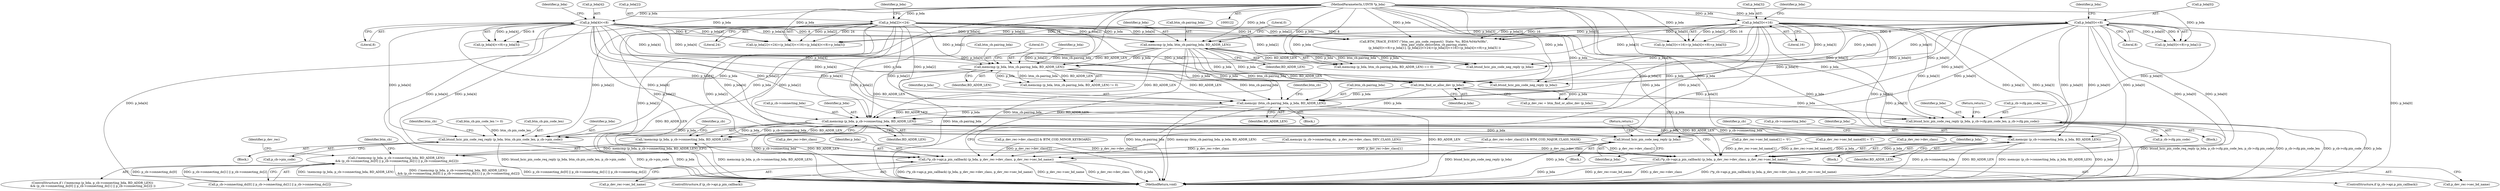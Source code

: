 digraph "0_Android_c677ee92595335233eb0e7b59809a1a94e7a678a_0@API" {
"1000235" [label="(Call,memcpy (btm_cb.pairing_bda, p_bda, BD_ADDR_LEN))"];
"1000177" [label="(Call,memcmp (p_bda, btm_cb.pairing_bda, BD_ADDR_LEN))"];
"1000159" [label="(Call,p_bda[4]<<8)"];
"1000123" [label="(MethodParameterIn,UINT8 *p_bda)"];
"1000147" [label="(Call,p_bda[2]<<24)"];
"1000153" [label="(Call,p_bda[3]<<16)"];
"1000138" [label="(Call,p_bda[0]<<8)"];
"1000202" [label="(Call,memcmp (p_bda, btm_cb.pairing_bda, BD_ADDR_LEN))"];
"1000221" [label="(Call,btm_find_or_alloc_dev (p_bda))"];
"1000268" [label="(Call,btsnd_hcic_pin_code_req_reply (p_bda, p_cb->cfg.pin_code_len, p_cb->cfg.pin_code))"];
"1000284" [label="(Call,memcmp (p_bda, p_cb->connecting_bda, BD_ADDR_LEN))"];
"1000283" [label="(Call,!memcmp (p_bda, p_cb->connecting_bda, BD_ADDR_LEN))"];
"1000282" [label="(Call,(!memcmp (p_bda, p_cb->connecting_bda, BD_ADDR_LEN))\n && (p_cb->connecting_dc[0] || p_cb->connecting_dc[1] || p_cb->connecting_dc[2]))"];
"1000324" [label="(Call,btsnd_hcic_pin_code_req_reply (p_bda, btm_cb.pin_code_len, p_cb->pin_code))"];
"1000387" [label="(Call,btsnd_hcic_pin_code_neg_reply (p_bda))"];
"1000393" [label="(Call,memcpy (p_cb->connecting_bda, p_bda, BD_ADDR_LEN))"];
"1000427" [label="(Call,(*p_cb->api.p_pin_callback) (p_bda, p_dev_rec->dev_class, p_dev_rec->sec_bd_name))"];
"1000481" [label="(Call,(*p_cb->api.p_pin_callback) (p_bda, p_dev_rec->dev_class, p_dev_rec->sec_bd_name))"];
"1000182" [label="(Identifier,BD_ADDR_LEN)"];
"1000326" [label="(Call,btm_cb.pin_code_len)"];
"1000486" [label="(Call,p_dev_rec->sec_bd_name)"];
"1000243" [label="(Identifier,btm_cb)"];
"1000151" [label="(Literal,24)"];
"1000137" [label="(Call,(p_bda[0]<<8)+p_bda[1])"];
"1000270" [label="(Call,p_cb->cfg.pin_code_len)"];
"1000219" [label="(Call,p_dev_rec = btm_find_or_alloc_dev (p_bda))"];
"1000290" [label="(Call,p_cb->connecting_dc[0] || p_cb->connecting_dc[1] || p_cb->connecting_dc[2])"];
"1000390" [label="(Block,)"];
"1000146" [label="(Call,(p_bda[2]<<24)+(p_bda[3]<<16)+(p_bda[4]<<8)+p_bda[5])"];
"1000178" [label="(Identifier,p_bda)"];
"1000240" [label="(Identifier,BD_ADDR_LEN)"];
"1000461" [label="(Call,p_dev_rec->sec_bd_name[1] = '0')"];
"1000275" [label="(Call,p_cb->cfg.pin_code)"];
"1000454" [label="(Call,p_dev_rec->sec_bd_name[0] = 'f')"];
"1000154" [label="(Call,p_bda[3])"];
"1000179" [label="(Call,btm_cb.pairing_bda)"];
"1000176" [label="(Call,memcmp (p_bda, btm_cb.pairing_bda, BD_ADDR_LEN) == 0)"];
"1000234" [label="(Block,)"];
"1000236" [label="(Call,btm_cb.pairing_bda)"];
"1000123" [label="(MethodParameterIn,UINT8 *p_bda)"];
"1000144" [label="(Identifier,p_bda)"];
"1000325" [label="(Identifier,p_bda)"];
"1000321" [label="(Block,)"];
"1000401" [label="(Identifier,p_cb)"];
"1000334" [label="(Identifier,btm_cb)"];
"1000177" [label="(Call,memcmp (p_bda, btm_cb.pairing_bda, BD_ADDR_LEN))"];
"1000398" [label="(Identifier,BD_ADDR_LEN)"];
"1000483" [label="(Call,p_dev_rec->dev_class)"];
"1000432" [label="(Call,p_dev_rec->sec_bd_name)"];
"1000161" [label="(Identifier,p_bda)"];
"1000142" [label="(Literal,8)"];
"1000309" [label="(Identifier,p_dev_rec)"];
"1000216" [label="(Call,btsnd_hcic_pin_code_neg_reply (p_bda))"];
"1000160" [label="(Call,p_bda[4])"];
"1000375" [label="(Block,)"];
"1000489" [label="(Return,return;)"];
"1000428" [label="(Identifier,p_bda)"];
"1000263" [label="(Block,)"];
"1000318" [label="(Identifier,btm_cb)"];
"1000285" [label="(Identifier,p_bda)"];
"1000387" [label="(Call,btsnd_hcic_pin_code_neg_reply (p_bda))"];
"1000482" [label="(Identifier,p_bda)"];
"1000490" [label="(MethodReturn,void)"];
"1000427" [label="(Call,(*p_cb->api.p_pin_callback) (p_bda, p_dev_rec->dev_class, p_dev_rec->sec_bd_name))"];
"1000475" [label="(ControlStructure,if (p_cb->api.p_pin_callback))"];
"1000281" [label="(ControlStructure,if ( (!memcmp (p_bda, p_cb->connecting_bda, BD_ADDR_LEN))\n && (p_cb->connecting_dc[0] || p_cb->connecting_dc[1] || p_cb->connecting_dc[2]) ))"];
"1000360" [label="(Call,p_dev_rec->dev_class[1] & BTM_COD_MAJOR_CLASS_MASK)"];
"1000222" [label="(Identifier,p_bda)"];
"1000155" [label="(Identifier,p_bda)"];
"1000157" [label="(Literal,16)"];
"1000204" [label="(Call,btm_cb.pairing_bda)"];
"1000190" [label="(Call,btsnd_hcic_pin_code_neg_reply (p_bda))"];
"1000148" [label="(Call,p_bda[2])"];
"1000147" [label="(Call,p_bda[2]<<24)"];
"1000289" [label="(Identifier,BD_ADDR_LEN)"];
"1000393" [label="(Call,memcpy (p_cb->connecting_bda, p_bda, BD_ADDR_LEN))"];
"1000183" [label="(Literal,0)"];
"1000153" [label="(Call,p_bda[3]<<16)"];
"1000131" [label="(Call,BTM_TRACE_EVENT (\"btm_sec_pin_code_request()  State: %s, BDA:%04x%08x\",\n                       btm_pair_state_descr(btm_cb.pairing_state),\n                       (p_bda[0]<<8)+p_bda[1], (p_bda[2]<<24)+(p_bda[3]<<16)+(p_bda[4]<<8)+p_bda[5] ))"];
"1000421" [label="(ControlStructure,if (p_cb->api.p_pin_callback))"];
"1000282" [label="(Call,(!memcmp (p_bda, p_cb->connecting_bda, BD_ADDR_LEN))\n && (p_cb->connecting_dc[0] || p_cb->connecting_dc[1] || p_cb->connecting_dc[2]))"];
"1000269" [label="(Identifier,p_bda)"];
"1000329" [label="(Call,p_cb->pin_code)"];
"1000268" [label="(Call,btsnd_hcic_pin_code_req_reply (p_bda, p_cb->cfg.pin_code_len, p_cb->cfg.pin_code))"];
"1000283" [label="(Call,!memcmp (p_bda, p_cb->connecting_bda, BD_ADDR_LEN))"];
"1000368" [label="(Call,p_dev_rec->dev_class[2] & BTM_COD_MINOR_KEYBOARD)"];
"1000280" [label="(Return,return;)"];
"1000152" [label="(Call,(p_bda[3]<<16)+(p_bda[4]<<8)+p_bda[5])"];
"1000394" [label="(Call,p_cb->connecting_bda)"];
"1000158" [label="(Call,(p_bda[4]<<8)+p_bda[5])"];
"1000208" [label="(Literal,0)"];
"1000324" [label="(Call,btsnd_hcic_pin_code_req_reply (p_bda, btm_cb.pin_code_len, p_cb->pin_code))"];
"1000481" [label="(Call,(*p_cb->api.p_pin_callback) (p_bda, p_dev_rec->dev_class, p_dev_rec->sec_bd_name))"];
"1000139" [label="(Call,p_bda[0])"];
"1000388" [label="(Identifier,p_bda)"];
"1000316" [label="(Call,btm_cb.pin_code_len != 0)"];
"1000221" [label="(Call,btm_find_or_alloc_dev (p_bda))"];
"1000284" [label="(Call,memcmp (p_bda, p_cb->connecting_bda, BD_ADDR_LEN))"];
"1000165" [label="(Identifier,p_bda)"];
"1000286" [label="(Call,p_cb->connecting_bda)"];
"1000138" [label="(Call,p_bda[0]<<8)"];
"1000203" [label="(Identifier,p_bda)"];
"1000207" [label="(Identifier,BD_ADDR_LEN)"];
"1000159" [label="(Call,p_bda[4]<<8)"];
"1000293" [label="(Identifier,p_cb)"];
"1000429" [label="(Call,p_dev_rec->dev_class)"];
"1000163" [label="(Literal,8)"];
"1000235" [label="(Call,memcpy (btm_cb.pairing_bda, p_bda, BD_ADDR_LEN))"];
"1000397" [label="(Identifier,p_bda)"];
"1000202" [label="(Call,memcmp (p_bda, btm_cb.pairing_bda, BD_ADDR_LEN))"];
"1000399" [label="(Call,memcpy (p_cb->connecting_dc,  p_dev_rec->dev_class, DEV_CLASS_LEN))"];
"1000201" [label="(Call,memcmp (p_bda, btm_cb.pairing_bda, BD_ADDR_LEN) != 0)"];
"1000239" [label="(Identifier,p_bda)"];
"1000235" -> "1000234"  [label="AST: "];
"1000235" -> "1000240"  [label="CFG: "];
"1000236" -> "1000235"  [label="AST: "];
"1000239" -> "1000235"  [label="AST: "];
"1000240" -> "1000235"  [label="AST: "];
"1000243" -> "1000235"  [label="CFG: "];
"1000235" -> "1000490"  [label="DDG: btm_cb.pairing_bda"];
"1000235" -> "1000490"  [label="DDG: memcpy (btm_cb.pairing_bda, p_bda, BD_ADDR_LEN)"];
"1000235" -> "1000490"  [label="DDG: BD_ADDR_LEN"];
"1000177" -> "1000235"  [label="DDG: btm_cb.pairing_bda"];
"1000177" -> "1000235"  [label="DDG: BD_ADDR_LEN"];
"1000202" -> "1000235"  [label="DDG: btm_cb.pairing_bda"];
"1000202" -> "1000235"  [label="DDG: BD_ADDR_LEN"];
"1000159" -> "1000235"  [label="DDG: p_bda[4]"];
"1000153" -> "1000235"  [label="DDG: p_bda[3]"];
"1000138" -> "1000235"  [label="DDG: p_bda[0]"];
"1000221" -> "1000235"  [label="DDG: p_bda"];
"1000147" -> "1000235"  [label="DDG: p_bda[2]"];
"1000123" -> "1000235"  [label="DDG: p_bda"];
"1000235" -> "1000268"  [label="DDG: p_bda"];
"1000235" -> "1000284"  [label="DDG: p_bda"];
"1000235" -> "1000284"  [label="DDG: BD_ADDR_LEN"];
"1000177" -> "1000176"  [label="AST: "];
"1000177" -> "1000182"  [label="CFG: "];
"1000178" -> "1000177"  [label="AST: "];
"1000179" -> "1000177"  [label="AST: "];
"1000182" -> "1000177"  [label="AST: "];
"1000183" -> "1000177"  [label="CFG: "];
"1000177" -> "1000490"  [label="DDG: BD_ADDR_LEN"];
"1000177" -> "1000490"  [label="DDG: btm_cb.pairing_bda"];
"1000177" -> "1000176"  [label="DDG: p_bda"];
"1000177" -> "1000176"  [label="DDG: btm_cb.pairing_bda"];
"1000177" -> "1000176"  [label="DDG: BD_ADDR_LEN"];
"1000159" -> "1000177"  [label="DDG: p_bda[4]"];
"1000147" -> "1000177"  [label="DDG: p_bda[2]"];
"1000153" -> "1000177"  [label="DDG: p_bda[3]"];
"1000138" -> "1000177"  [label="DDG: p_bda[0]"];
"1000123" -> "1000177"  [label="DDG: p_bda"];
"1000177" -> "1000190"  [label="DDG: p_bda"];
"1000177" -> "1000202"  [label="DDG: p_bda"];
"1000177" -> "1000202"  [label="DDG: btm_cb.pairing_bda"];
"1000177" -> "1000202"  [label="DDG: BD_ADDR_LEN"];
"1000177" -> "1000216"  [label="DDG: p_bda"];
"1000177" -> "1000221"  [label="DDG: p_bda"];
"1000177" -> "1000284"  [label="DDG: BD_ADDR_LEN"];
"1000159" -> "1000158"  [label="AST: "];
"1000159" -> "1000163"  [label="CFG: "];
"1000160" -> "1000159"  [label="AST: "];
"1000163" -> "1000159"  [label="AST: "];
"1000165" -> "1000159"  [label="CFG: "];
"1000159" -> "1000490"  [label="DDG: p_bda[4]"];
"1000159" -> "1000131"  [label="DDG: p_bda[4]"];
"1000159" -> "1000131"  [label="DDG: 8"];
"1000159" -> "1000146"  [label="DDG: p_bda[4]"];
"1000159" -> "1000146"  [label="DDG: 8"];
"1000159" -> "1000152"  [label="DDG: p_bda[4]"];
"1000159" -> "1000152"  [label="DDG: 8"];
"1000159" -> "1000158"  [label="DDG: p_bda[4]"];
"1000159" -> "1000158"  [label="DDG: 8"];
"1000123" -> "1000159"  [label="DDG: p_bda"];
"1000159" -> "1000190"  [label="DDG: p_bda[4]"];
"1000159" -> "1000202"  [label="DDG: p_bda[4]"];
"1000159" -> "1000216"  [label="DDG: p_bda[4]"];
"1000159" -> "1000221"  [label="DDG: p_bda[4]"];
"1000159" -> "1000268"  [label="DDG: p_bda[4]"];
"1000159" -> "1000284"  [label="DDG: p_bda[4]"];
"1000159" -> "1000324"  [label="DDG: p_bda[4]"];
"1000159" -> "1000387"  [label="DDG: p_bda[4]"];
"1000159" -> "1000393"  [label="DDG: p_bda[4]"];
"1000159" -> "1000427"  [label="DDG: p_bda[4]"];
"1000159" -> "1000481"  [label="DDG: p_bda[4]"];
"1000123" -> "1000122"  [label="AST: "];
"1000123" -> "1000490"  [label="DDG: p_bda"];
"1000123" -> "1000131"  [label="DDG: p_bda"];
"1000123" -> "1000138"  [label="DDG: p_bda"];
"1000123" -> "1000137"  [label="DDG: p_bda"];
"1000123" -> "1000147"  [label="DDG: p_bda"];
"1000123" -> "1000146"  [label="DDG: p_bda"];
"1000123" -> "1000153"  [label="DDG: p_bda"];
"1000123" -> "1000152"  [label="DDG: p_bda"];
"1000123" -> "1000158"  [label="DDG: p_bda"];
"1000123" -> "1000190"  [label="DDG: p_bda"];
"1000123" -> "1000202"  [label="DDG: p_bda"];
"1000123" -> "1000216"  [label="DDG: p_bda"];
"1000123" -> "1000221"  [label="DDG: p_bda"];
"1000123" -> "1000268"  [label="DDG: p_bda"];
"1000123" -> "1000284"  [label="DDG: p_bda"];
"1000123" -> "1000324"  [label="DDG: p_bda"];
"1000123" -> "1000387"  [label="DDG: p_bda"];
"1000123" -> "1000393"  [label="DDG: p_bda"];
"1000123" -> "1000427"  [label="DDG: p_bda"];
"1000123" -> "1000481"  [label="DDG: p_bda"];
"1000147" -> "1000146"  [label="AST: "];
"1000147" -> "1000151"  [label="CFG: "];
"1000148" -> "1000147"  [label="AST: "];
"1000151" -> "1000147"  [label="AST: "];
"1000155" -> "1000147"  [label="CFG: "];
"1000147" -> "1000490"  [label="DDG: p_bda[2]"];
"1000147" -> "1000131"  [label="DDG: p_bda[2]"];
"1000147" -> "1000131"  [label="DDG: 24"];
"1000147" -> "1000146"  [label="DDG: p_bda[2]"];
"1000147" -> "1000146"  [label="DDG: 24"];
"1000147" -> "1000190"  [label="DDG: p_bda[2]"];
"1000147" -> "1000202"  [label="DDG: p_bda[2]"];
"1000147" -> "1000216"  [label="DDG: p_bda[2]"];
"1000147" -> "1000221"  [label="DDG: p_bda[2]"];
"1000147" -> "1000268"  [label="DDG: p_bda[2]"];
"1000147" -> "1000284"  [label="DDG: p_bda[2]"];
"1000147" -> "1000324"  [label="DDG: p_bda[2]"];
"1000147" -> "1000387"  [label="DDG: p_bda[2]"];
"1000147" -> "1000393"  [label="DDG: p_bda[2]"];
"1000147" -> "1000427"  [label="DDG: p_bda[2]"];
"1000147" -> "1000481"  [label="DDG: p_bda[2]"];
"1000153" -> "1000152"  [label="AST: "];
"1000153" -> "1000157"  [label="CFG: "];
"1000154" -> "1000153"  [label="AST: "];
"1000157" -> "1000153"  [label="AST: "];
"1000161" -> "1000153"  [label="CFG: "];
"1000153" -> "1000490"  [label="DDG: p_bda[3]"];
"1000153" -> "1000131"  [label="DDG: p_bda[3]"];
"1000153" -> "1000131"  [label="DDG: 16"];
"1000153" -> "1000146"  [label="DDG: p_bda[3]"];
"1000153" -> "1000146"  [label="DDG: 16"];
"1000153" -> "1000152"  [label="DDG: p_bda[3]"];
"1000153" -> "1000152"  [label="DDG: 16"];
"1000153" -> "1000190"  [label="DDG: p_bda[3]"];
"1000153" -> "1000202"  [label="DDG: p_bda[3]"];
"1000153" -> "1000216"  [label="DDG: p_bda[3]"];
"1000153" -> "1000221"  [label="DDG: p_bda[3]"];
"1000153" -> "1000268"  [label="DDG: p_bda[3]"];
"1000153" -> "1000284"  [label="DDG: p_bda[3]"];
"1000153" -> "1000324"  [label="DDG: p_bda[3]"];
"1000153" -> "1000387"  [label="DDG: p_bda[3]"];
"1000153" -> "1000393"  [label="DDG: p_bda[3]"];
"1000153" -> "1000427"  [label="DDG: p_bda[3]"];
"1000153" -> "1000481"  [label="DDG: p_bda[3]"];
"1000138" -> "1000137"  [label="AST: "];
"1000138" -> "1000142"  [label="CFG: "];
"1000139" -> "1000138"  [label="AST: "];
"1000142" -> "1000138"  [label="AST: "];
"1000144" -> "1000138"  [label="CFG: "];
"1000138" -> "1000490"  [label="DDG: p_bda[0]"];
"1000138" -> "1000131"  [label="DDG: p_bda[0]"];
"1000138" -> "1000131"  [label="DDG: 8"];
"1000138" -> "1000137"  [label="DDG: p_bda[0]"];
"1000138" -> "1000137"  [label="DDG: 8"];
"1000138" -> "1000190"  [label="DDG: p_bda[0]"];
"1000138" -> "1000202"  [label="DDG: p_bda[0]"];
"1000138" -> "1000216"  [label="DDG: p_bda[0]"];
"1000138" -> "1000221"  [label="DDG: p_bda[0]"];
"1000138" -> "1000268"  [label="DDG: p_bda[0]"];
"1000138" -> "1000284"  [label="DDG: p_bda[0]"];
"1000138" -> "1000324"  [label="DDG: p_bda[0]"];
"1000138" -> "1000387"  [label="DDG: p_bda[0]"];
"1000138" -> "1000393"  [label="DDG: p_bda[0]"];
"1000138" -> "1000427"  [label="DDG: p_bda[0]"];
"1000138" -> "1000481"  [label="DDG: p_bda[0]"];
"1000202" -> "1000201"  [label="AST: "];
"1000202" -> "1000207"  [label="CFG: "];
"1000203" -> "1000202"  [label="AST: "];
"1000204" -> "1000202"  [label="AST: "];
"1000207" -> "1000202"  [label="AST: "];
"1000208" -> "1000202"  [label="CFG: "];
"1000202" -> "1000490"  [label="DDG: BD_ADDR_LEN"];
"1000202" -> "1000490"  [label="DDG: btm_cb.pairing_bda"];
"1000202" -> "1000201"  [label="DDG: p_bda"];
"1000202" -> "1000201"  [label="DDG: btm_cb.pairing_bda"];
"1000202" -> "1000201"  [label="DDG: BD_ADDR_LEN"];
"1000202" -> "1000216"  [label="DDG: p_bda"];
"1000202" -> "1000221"  [label="DDG: p_bda"];
"1000202" -> "1000284"  [label="DDG: BD_ADDR_LEN"];
"1000221" -> "1000219"  [label="AST: "];
"1000221" -> "1000222"  [label="CFG: "];
"1000222" -> "1000221"  [label="AST: "];
"1000219" -> "1000221"  [label="CFG: "];
"1000221" -> "1000219"  [label="DDG: p_bda"];
"1000221" -> "1000268"  [label="DDG: p_bda"];
"1000221" -> "1000284"  [label="DDG: p_bda"];
"1000268" -> "1000263"  [label="AST: "];
"1000268" -> "1000275"  [label="CFG: "];
"1000269" -> "1000268"  [label="AST: "];
"1000270" -> "1000268"  [label="AST: "];
"1000275" -> "1000268"  [label="AST: "];
"1000280" -> "1000268"  [label="CFG: "];
"1000268" -> "1000490"  [label="DDG: p_cb->cfg.pin_code"];
"1000268" -> "1000490"  [label="DDG: p_bda"];
"1000268" -> "1000490"  [label="DDG: btsnd_hcic_pin_code_req_reply (p_bda, p_cb->cfg.pin_code_len, p_cb->cfg.pin_code)"];
"1000268" -> "1000490"  [label="DDG: p_cb->cfg.pin_code_len"];
"1000284" -> "1000283"  [label="AST: "];
"1000284" -> "1000289"  [label="CFG: "];
"1000285" -> "1000284"  [label="AST: "];
"1000286" -> "1000284"  [label="AST: "];
"1000289" -> "1000284"  [label="AST: "];
"1000283" -> "1000284"  [label="CFG: "];
"1000284" -> "1000490"  [label="DDG: p_cb->connecting_bda"];
"1000284" -> "1000490"  [label="DDG: BD_ADDR_LEN"];
"1000284" -> "1000283"  [label="DDG: p_bda"];
"1000284" -> "1000283"  [label="DDG: p_cb->connecting_bda"];
"1000284" -> "1000283"  [label="DDG: BD_ADDR_LEN"];
"1000284" -> "1000324"  [label="DDG: p_bda"];
"1000284" -> "1000387"  [label="DDG: p_bda"];
"1000284" -> "1000393"  [label="DDG: p_cb->connecting_bda"];
"1000284" -> "1000393"  [label="DDG: p_bda"];
"1000284" -> "1000393"  [label="DDG: BD_ADDR_LEN"];
"1000283" -> "1000282"  [label="AST: "];
"1000293" -> "1000283"  [label="CFG: "];
"1000282" -> "1000283"  [label="CFG: "];
"1000283" -> "1000490"  [label="DDG: memcmp (p_bda, p_cb->connecting_bda, BD_ADDR_LEN)"];
"1000283" -> "1000282"  [label="DDG: memcmp (p_bda, p_cb->connecting_bda, BD_ADDR_LEN)"];
"1000282" -> "1000281"  [label="AST: "];
"1000282" -> "1000290"  [label="CFG: "];
"1000290" -> "1000282"  [label="AST: "];
"1000309" -> "1000282"  [label="CFG: "];
"1000318" -> "1000282"  [label="CFG: "];
"1000282" -> "1000490"  [label="DDG: (!memcmp (p_bda, p_cb->connecting_bda, BD_ADDR_LEN))\n && (p_cb->connecting_dc[0] || p_cb->connecting_dc[1] || p_cb->connecting_dc[2])"];
"1000282" -> "1000490"  [label="DDG: p_cb->connecting_dc[0] || p_cb->connecting_dc[1] || p_cb->connecting_dc[2]"];
"1000282" -> "1000490"  [label="DDG: !memcmp (p_bda, p_cb->connecting_bda, BD_ADDR_LEN)"];
"1000290" -> "1000282"  [label="DDG: p_cb->connecting_dc[0]"];
"1000290" -> "1000282"  [label="DDG: p_cb->connecting_dc[1] || p_cb->connecting_dc[2]"];
"1000324" -> "1000321"  [label="AST: "];
"1000324" -> "1000329"  [label="CFG: "];
"1000325" -> "1000324"  [label="AST: "];
"1000326" -> "1000324"  [label="AST: "];
"1000329" -> "1000324"  [label="AST: "];
"1000334" -> "1000324"  [label="CFG: "];
"1000324" -> "1000490"  [label="DDG: p_cb->pin_code"];
"1000324" -> "1000490"  [label="DDG: btsnd_hcic_pin_code_req_reply (p_bda, btm_cb.pin_code_len, p_cb->pin_code)"];
"1000324" -> "1000490"  [label="DDG: p_bda"];
"1000316" -> "1000324"  [label="DDG: btm_cb.pin_code_len"];
"1000387" -> "1000375"  [label="AST: "];
"1000387" -> "1000388"  [label="CFG: "];
"1000388" -> "1000387"  [label="AST: "];
"1000489" -> "1000387"  [label="CFG: "];
"1000387" -> "1000490"  [label="DDG: p_bda"];
"1000387" -> "1000490"  [label="DDG: btsnd_hcic_pin_code_neg_reply (p_bda)"];
"1000393" -> "1000390"  [label="AST: "];
"1000393" -> "1000398"  [label="CFG: "];
"1000394" -> "1000393"  [label="AST: "];
"1000397" -> "1000393"  [label="AST: "];
"1000398" -> "1000393"  [label="AST: "];
"1000401" -> "1000393"  [label="CFG: "];
"1000393" -> "1000490"  [label="DDG: p_bda"];
"1000393" -> "1000490"  [label="DDG: p_cb->connecting_bda"];
"1000393" -> "1000490"  [label="DDG: BD_ADDR_LEN"];
"1000393" -> "1000490"  [label="DDG: memcpy (p_cb->connecting_bda, p_bda, BD_ADDR_LEN)"];
"1000393" -> "1000427"  [label="DDG: p_bda"];
"1000393" -> "1000481"  [label="DDG: p_bda"];
"1000427" -> "1000421"  [label="AST: "];
"1000427" -> "1000432"  [label="CFG: "];
"1000428" -> "1000427"  [label="AST: "];
"1000429" -> "1000427"  [label="AST: "];
"1000432" -> "1000427"  [label="AST: "];
"1000489" -> "1000427"  [label="CFG: "];
"1000427" -> "1000490"  [label="DDG: p_bda"];
"1000427" -> "1000490"  [label="DDG: (*p_cb->api.p_pin_callback) (p_bda, p_dev_rec->dev_class, p_dev_rec->sec_bd_name)"];
"1000427" -> "1000490"  [label="DDG: p_dev_rec->sec_bd_name"];
"1000427" -> "1000490"  [label="DDG: p_dev_rec->dev_class"];
"1000368" -> "1000427"  [label="DDG: p_dev_rec->dev_class[2]"];
"1000360" -> "1000427"  [label="DDG: p_dev_rec->dev_class[1]"];
"1000399" -> "1000427"  [label="DDG: p_dev_rec->dev_class"];
"1000481" -> "1000475"  [label="AST: "];
"1000481" -> "1000486"  [label="CFG: "];
"1000482" -> "1000481"  [label="AST: "];
"1000483" -> "1000481"  [label="AST: "];
"1000486" -> "1000481"  [label="AST: "];
"1000489" -> "1000481"  [label="CFG: "];
"1000481" -> "1000490"  [label="DDG: p_dev_rec->sec_bd_name"];
"1000481" -> "1000490"  [label="DDG: p_dev_rec->dev_class"];
"1000481" -> "1000490"  [label="DDG: (*p_cb->api.p_pin_callback) (p_bda, p_dev_rec->dev_class, p_dev_rec->sec_bd_name)"];
"1000481" -> "1000490"  [label="DDG: p_bda"];
"1000368" -> "1000481"  [label="DDG: p_dev_rec->dev_class[2]"];
"1000360" -> "1000481"  [label="DDG: p_dev_rec->dev_class[1]"];
"1000399" -> "1000481"  [label="DDG: p_dev_rec->dev_class"];
"1000454" -> "1000481"  [label="DDG: p_dev_rec->sec_bd_name[0]"];
"1000461" -> "1000481"  [label="DDG: p_dev_rec->sec_bd_name[1]"];
}

